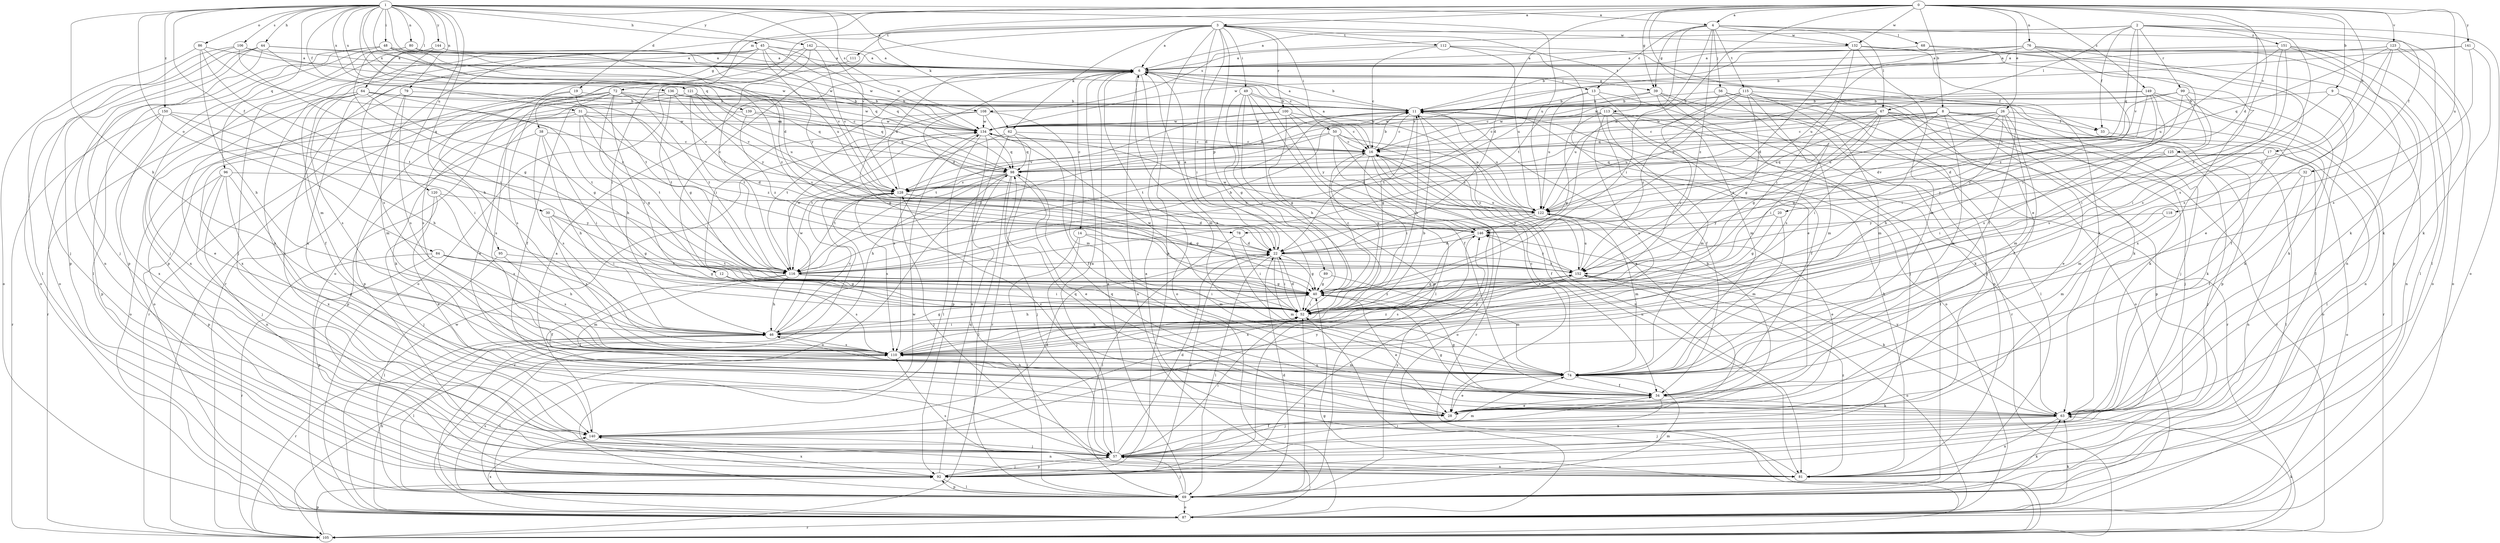 strict digraph  {
0;
1;
2;
3;
4;
6;
8;
9;
11;
12;
13;
14;
16;
17;
19;
20;
22;
26;
28;
30;
31;
32;
33;
34;
38;
39;
40;
44;
45;
46;
48;
49;
50;
52;
56;
57;
62;
63;
64;
67;
68;
69;
72;
74;
76;
78;
79;
80;
81;
84;
86;
87;
89;
92;
95;
96;
98;
99;
100;
105;
106;
108;
110;
111;
112;
113;
115;
116;
118;
120;
121;
122;
123;
125;
128;
132;
134;
136;
139;
140;
141;
142;
144;
146;
149;
150;
151;
152;
0 -> 3  [label=a];
0 -> 4  [label=a];
0 -> 8  [label=b];
0 -> 9  [label=b];
0 -> 17  [label=d];
0 -> 19  [label=d];
0 -> 20  [label=d];
0 -> 22  [label=d];
0 -> 26  [label=e];
0 -> 28  [label=e];
0 -> 38  [label=g];
0 -> 39  [label=g];
0 -> 62  [label=k];
0 -> 72  [label=m];
0 -> 76  [label=n];
0 -> 78  [label=n];
0 -> 118  [label=u];
0 -> 123  [label=v];
0 -> 125  [label=v];
0 -> 132  [label=w];
0 -> 141  [label=y];
0 -> 149  [label=z];
1 -> 4  [label=a];
1 -> 6  [label=a];
1 -> 22  [label=d];
1 -> 30  [label=f];
1 -> 31  [label=f];
1 -> 44  [label=h];
1 -> 45  [label=h];
1 -> 46  [label=h];
1 -> 48  [label=i];
1 -> 64  [label=l];
1 -> 78  [label=n];
1 -> 79  [label=n];
1 -> 80  [label=n];
1 -> 84  [label=o];
1 -> 86  [label=o];
1 -> 95  [label=q];
1 -> 96  [label=q];
1 -> 98  [label=q];
1 -> 106  [label=s];
1 -> 108  [label=s];
1 -> 120  [label=u];
1 -> 121  [label=u];
1 -> 122  [label=u];
1 -> 128  [label=v];
1 -> 136  [label=x];
1 -> 139  [label=x];
1 -> 142  [label=y];
1 -> 144  [label=y];
1 -> 150  [label=z];
2 -> 6  [label=a];
2 -> 32  [label=f];
2 -> 33  [label=f];
2 -> 67  [label=l];
2 -> 87  [label=o];
2 -> 98  [label=q];
2 -> 99  [label=r];
2 -> 108  [label=s];
2 -> 110  [label=s];
2 -> 128  [label=v];
2 -> 151  [label=z];
3 -> 6  [label=a];
3 -> 12  [label=c];
3 -> 22  [label=d];
3 -> 49  [label=i];
3 -> 50  [label=i];
3 -> 52  [label=i];
3 -> 62  [label=k];
3 -> 87  [label=o];
3 -> 89  [label=p];
3 -> 92  [label=p];
3 -> 100  [label=r];
3 -> 105  [label=r];
3 -> 111  [label=t];
3 -> 112  [label=t];
3 -> 113  [label=t];
3 -> 132  [label=w];
4 -> 13  [label=c];
4 -> 39  [label=g];
4 -> 52  [label=i];
4 -> 56  [label=j];
4 -> 67  [label=l];
4 -> 68  [label=l];
4 -> 69  [label=l];
4 -> 115  [label=t];
4 -> 116  [label=t];
4 -> 132  [label=w];
4 -> 152  [label=z];
6 -> 11  [label=b];
6 -> 13  [label=c];
6 -> 14  [label=c];
6 -> 22  [label=d];
6 -> 33  [label=f];
6 -> 39  [label=g];
6 -> 52  [label=i];
6 -> 74  [label=m];
6 -> 87  [label=o];
8 -> 16  [label=c];
8 -> 28  [label=e];
8 -> 33  [label=f];
8 -> 52  [label=i];
8 -> 63  [label=k];
8 -> 69  [label=l];
8 -> 74  [label=m];
8 -> 98  [label=q];
8 -> 122  [label=u];
8 -> 134  [label=w];
9 -> 11  [label=b];
9 -> 34  [label=f];
9 -> 52  [label=i];
9 -> 81  [label=n];
11 -> 6  [label=a];
11 -> 16  [label=c];
11 -> 28  [label=e];
11 -> 40  [label=g];
11 -> 63  [label=k];
11 -> 116  [label=t];
11 -> 122  [label=u];
11 -> 134  [label=w];
12 -> 40  [label=g];
12 -> 52  [label=i];
12 -> 110  [label=s];
13 -> 11  [label=b];
13 -> 34  [label=f];
13 -> 87  [label=o];
13 -> 105  [label=r];
13 -> 122  [label=u];
14 -> 22  [label=d];
14 -> 57  [label=j];
14 -> 69  [label=l];
14 -> 74  [label=m];
16 -> 6  [label=a];
16 -> 11  [label=b];
16 -> 28  [label=e];
16 -> 34  [label=f];
16 -> 40  [label=g];
16 -> 52  [label=i];
16 -> 81  [label=n];
16 -> 87  [label=o];
16 -> 98  [label=q];
17 -> 74  [label=m];
17 -> 87  [label=o];
17 -> 98  [label=q];
17 -> 128  [label=v];
19 -> 11  [label=b];
19 -> 40  [label=g];
19 -> 105  [label=r];
19 -> 110  [label=s];
20 -> 40  [label=g];
20 -> 74  [label=m];
20 -> 146  [label=y];
22 -> 6  [label=a];
22 -> 40  [label=g];
22 -> 52  [label=i];
22 -> 69  [label=l];
22 -> 74  [label=m];
22 -> 116  [label=t];
22 -> 152  [label=z];
26 -> 16  [label=c];
26 -> 34  [label=f];
26 -> 40  [label=g];
26 -> 46  [label=h];
26 -> 63  [label=k];
26 -> 74  [label=m];
26 -> 122  [label=u];
26 -> 134  [label=w];
28 -> 11  [label=b];
28 -> 98  [label=q];
28 -> 128  [label=v];
30 -> 40  [label=g];
30 -> 52  [label=i];
30 -> 110  [label=s];
30 -> 146  [label=y];
31 -> 22  [label=d];
31 -> 40  [label=g];
31 -> 63  [label=k];
31 -> 87  [label=o];
31 -> 116  [label=t];
31 -> 134  [label=w];
31 -> 152  [label=z];
32 -> 34  [label=f];
32 -> 81  [label=n];
32 -> 128  [label=v];
33 -> 63  [label=k];
34 -> 28  [label=e];
34 -> 40  [label=g];
34 -> 46  [label=h];
34 -> 57  [label=j];
34 -> 63  [label=k];
38 -> 16  [label=c];
38 -> 46  [label=h];
38 -> 52  [label=i];
38 -> 92  [label=p];
38 -> 110  [label=s];
39 -> 11  [label=b];
39 -> 57  [label=j];
39 -> 69  [label=l];
39 -> 74  [label=m];
39 -> 81  [label=n];
39 -> 116  [label=t];
40 -> 16  [label=c];
40 -> 28  [label=e];
40 -> 46  [label=h];
40 -> 52  [label=i];
44 -> 6  [label=a];
44 -> 16  [label=c];
44 -> 57  [label=j];
44 -> 81  [label=n];
44 -> 87  [label=o];
44 -> 92  [label=p];
44 -> 116  [label=t];
45 -> 6  [label=a];
45 -> 46  [label=h];
45 -> 74  [label=m];
45 -> 98  [label=q];
45 -> 110  [label=s];
45 -> 128  [label=v];
45 -> 134  [label=w];
45 -> 140  [label=x];
45 -> 146  [label=y];
46 -> 40  [label=g];
46 -> 52  [label=i];
46 -> 69  [label=l];
46 -> 105  [label=r];
46 -> 110  [label=s];
46 -> 128  [label=v];
46 -> 134  [label=w];
48 -> 6  [label=a];
48 -> 69  [label=l];
48 -> 87  [label=o];
48 -> 92  [label=p];
48 -> 98  [label=q];
48 -> 122  [label=u];
48 -> 134  [label=w];
48 -> 152  [label=z];
49 -> 11  [label=b];
49 -> 34  [label=f];
49 -> 40  [label=g];
49 -> 46  [label=h];
49 -> 52  [label=i];
49 -> 69  [label=l];
49 -> 92  [label=p];
50 -> 16  [label=c];
50 -> 81  [label=n];
50 -> 92  [label=p];
50 -> 105  [label=r];
50 -> 116  [label=t];
50 -> 128  [label=v];
50 -> 152  [label=z];
52 -> 11  [label=b];
52 -> 22  [label=d];
52 -> 46  [label=h];
52 -> 134  [label=w];
52 -> 152  [label=z];
56 -> 11  [label=b];
56 -> 52  [label=i];
56 -> 57  [label=j];
56 -> 74  [label=m];
56 -> 87  [label=o];
57 -> 6  [label=a];
57 -> 22  [label=d];
57 -> 34  [label=f];
57 -> 52  [label=i];
57 -> 74  [label=m];
57 -> 81  [label=n];
57 -> 92  [label=p];
62 -> 16  [label=c];
62 -> 34  [label=f];
62 -> 92  [label=p];
62 -> 98  [label=q];
62 -> 116  [label=t];
63 -> 40  [label=g];
63 -> 57  [label=j];
63 -> 81  [label=n];
63 -> 98  [label=q];
63 -> 140  [label=x];
63 -> 146  [label=y];
64 -> 11  [label=b];
64 -> 28  [label=e];
64 -> 34  [label=f];
64 -> 40  [label=g];
64 -> 105  [label=r];
64 -> 110  [label=s];
64 -> 116  [label=t];
64 -> 128  [label=v];
67 -> 16  [label=c];
67 -> 40  [label=g];
67 -> 52  [label=i];
67 -> 57  [label=j];
67 -> 87  [label=o];
67 -> 92  [label=p];
67 -> 105  [label=r];
67 -> 122  [label=u];
67 -> 134  [label=w];
67 -> 152  [label=z];
68 -> 6  [label=a];
68 -> 69  [label=l];
68 -> 140  [label=x];
69 -> 6  [label=a];
69 -> 22  [label=d];
69 -> 52  [label=i];
69 -> 57  [label=j];
69 -> 63  [label=k];
69 -> 74  [label=m];
69 -> 87  [label=o];
69 -> 92  [label=p];
69 -> 110  [label=s];
69 -> 134  [label=w];
69 -> 146  [label=y];
72 -> 11  [label=b];
72 -> 28  [label=e];
72 -> 34  [label=f];
72 -> 46  [label=h];
72 -> 52  [label=i];
72 -> 92  [label=p];
72 -> 98  [label=q];
72 -> 105  [label=r];
72 -> 116  [label=t];
74 -> 6  [label=a];
74 -> 16  [label=c];
74 -> 28  [label=e];
74 -> 34  [label=f];
74 -> 110  [label=s];
76 -> 6  [label=a];
76 -> 11  [label=b];
76 -> 28  [label=e];
76 -> 52  [label=i];
76 -> 92  [label=p];
76 -> 122  [label=u];
76 -> 128  [label=v];
76 -> 152  [label=z];
78 -> 22  [label=d];
78 -> 52  [label=i];
78 -> 69  [label=l];
79 -> 11  [label=b];
79 -> 74  [label=m];
79 -> 87  [label=o];
79 -> 110  [label=s];
80 -> 6  [label=a];
80 -> 40  [label=g];
80 -> 57  [label=j];
80 -> 134  [label=w];
81 -> 6  [label=a];
81 -> 11  [label=b];
81 -> 110  [label=s];
81 -> 152  [label=z];
84 -> 40  [label=g];
84 -> 46  [label=h];
84 -> 92  [label=p];
84 -> 105  [label=r];
84 -> 116  [label=t];
86 -> 6  [label=a];
86 -> 46  [label=h];
86 -> 87  [label=o];
86 -> 116  [label=t];
86 -> 152  [label=z];
87 -> 6  [label=a];
87 -> 46  [label=h];
87 -> 63  [label=k];
87 -> 105  [label=r];
87 -> 134  [label=w];
87 -> 140  [label=x];
89 -> 40  [label=g];
89 -> 74  [label=m];
92 -> 22  [label=d];
92 -> 57  [label=j];
92 -> 69  [label=l];
92 -> 98  [label=q];
92 -> 140  [label=x];
95 -> 69  [label=l];
95 -> 110  [label=s];
95 -> 116  [label=t];
96 -> 28  [label=e];
96 -> 57  [label=j];
96 -> 81  [label=n];
96 -> 92  [label=p];
96 -> 128  [label=v];
96 -> 140  [label=x];
98 -> 11  [label=b];
98 -> 28  [label=e];
98 -> 46  [label=h];
98 -> 57  [label=j];
98 -> 69  [label=l];
98 -> 87  [label=o];
98 -> 116  [label=t];
98 -> 128  [label=v];
99 -> 11  [label=b];
99 -> 22  [label=d];
99 -> 52  [label=i];
99 -> 63  [label=k];
99 -> 110  [label=s];
99 -> 128  [label=v];
99 -> 134  [label=w];
100 -> 16  [label=c];
100 -> 40  [label=g];
100 -> 116  [label=t];
100 -> 122  [label=u];
100 -> 134  [label=w];
100 -> 146  [label=y];
105 -> 40  [label=g];
105 -> 52  [label=i];
105 -> 63  [label=k];
105 -> 92  [label=p];
106 -> 6  [label=a];
106 -> 52  [label=i];
106 -> 57  [label=j];
106 -> 69  [label=l];
106 -> 134  [label=w];
108 -> 40  [label=g];
108 -> 74  [label=m];
108 -> 105  [label=r];
108 -> 116  [label=t];
108 -> 134  [label=w];
110 -> 11  [label=b];
110 -> 69  [label=l];
110 -> 74  [label=m];
110 -> 152  [label=z];
111 -> 87  [label=o];
112 -> 6  [label=a];
112 -> 16  [label=c];
112 -> 28  [label=e];
112 -> 63  [label=k];
112 -> 122  [label=u];
113 -> 22  [label=d];
113 -> 34  [label=f];
113 -> 40  [label=g];
113 -> 69  [label=l];
113 -> 74  [label=m];
113 -> 105  [label=r];
113 -> 110  [label=s];
113 -> 134  [label=w];
115 -> 11  [label=b];
115 -> 16  [label=c];
115 -> 40  [label=g];
115 -> 57  [label=j];
115 -> 63  [label=k];
115 -> 74  [label=m];
115 -> 92  [label=p];
115 -> 110  [label=s];
115 -> 122  [label=u];
115 -> 152  [label=z];
116 -> 11  [label=b];
116 -> 34  [label=f];
116 -> 40  [label=g];
116 -> 46  [label=h];
116 -> 52  [label=i];
116 -> 74  [label=m];
116 -> 134  [label=w];
118 -> 74  [label=m];
118 -> 146  [label=y];
120 -> 28  [label=e];
120 -> 57  [label=j];
120 -> 110  [label=s];
120 -> 122  [label=u];
121 -> 11  [label=b];
121 -> 98  [label=q];
121 -> 116  [label=t];
121 -> 122  [label=u];
121 -> 140  [label=x];
121 -> 146  [label=y];
122 -> 16  [label=c];
122 -> 28  [label=e];
122 -> 74  [label=m];
122 -> 116  [label=t];
122 -> 146  [label=y];
123 -> 6  [label=a];
123 -> 11  [label=b];
123 -> 63  [label=k];
123 -> 87  [label=o];
123 -> 98  [label=q];
123 -> 110  [label=s];
123 -> 152  [label=z];
125 -> 52  [label=i];
125 -> 57  [label=j];
125 -> 69  [label=l];
125 -> 98  [label=q];
125 -> 146  [label=y];
128 -> 6  [label=a];
128 -> 22  [label=d];
128 -> 40  [label=g];
128 -> 57  [label=j];
128 -> 69  [label=l];
128 -> 105  [label=r];
128 -> 110  [label=s];
128 -> 122  [label=u];
132 -> 6  [label=a];
132 -> 22  [label=d];
132 -> 34  [label=f];
132 -> 52  [label=i];
132 -> 74  [label=m];
132 -> 81  [label=n];
134 -> 16  [label=c];
134 -> 69  [label=l];
134 -> 81  [label=n];
134 -> 98  [label=q];
134 -> 110  [label=s];
136 -> 11  [label=b];
136 -> 16  [label=c];
136 -> 110  [label=s];
136 -> 116  [label=t];
136 -> 128  [label=v];
136 -> 134  [label=w];
136 -> 140  [label=x];
139 -> 98  [label=q];
139 -> 110  [label=s];
139 -> 134  [label=w];
139 -> 152  [label=z];
140 -> 6  [label=a];
140 -> 22  [label=d];
140 -> 57  [label=j];
140 -> 81  [label=n];
140 -> 146  [label=y];
141 -> 6  [label=a];
141 -> 63  [label=k];
141 -> 110  [label=s];
141 -> 134  [label=w];
142 -> 6  [label=a];
142 -> 52  [label=i];
142 -> 57  [label=j];
142 -> 116  [label=t];
142 -> 128  [label=v];
144 -> 6  [label=a];
144 -> 57  [label=j];
144 -> 92  [label=p];
144 -> 140  [label=x];
146 -> 22  [label=d];
146 -> 134  [label=w];
146 -> 140  [label=x];
149 -> 11  [label=b];
149 -> 22  [label=d];
149 -> 52  [label=i];
149 -> 81  [label=n];
149 -> 105  [label=r];
149 -> 110  [label=s];
149 -> 122  [label=u];
150 -> 46  [label=h];
150 -> 52  [label=i];
150 -> 92  [label=p];
150 -> 105  [label=r];
150 -> 134  [label=w];
150 -> 140  [label=x];
151 -> 6  [label=a];
151 -> 63  [label=k];
151 -> 69  [label=l];
151 -> 87  [label=o];
151 -> 110  [label=s];
151 -> 122  [label=u];
151 -> 152  [label=z];
152 -> 40  [label=g];
152 -> 63  [label=k];
152 -> 87  [label=o];
152 -> 110  [label=s];
152 -> 122  [label=u];
152 -> 146  [label=y];
}
